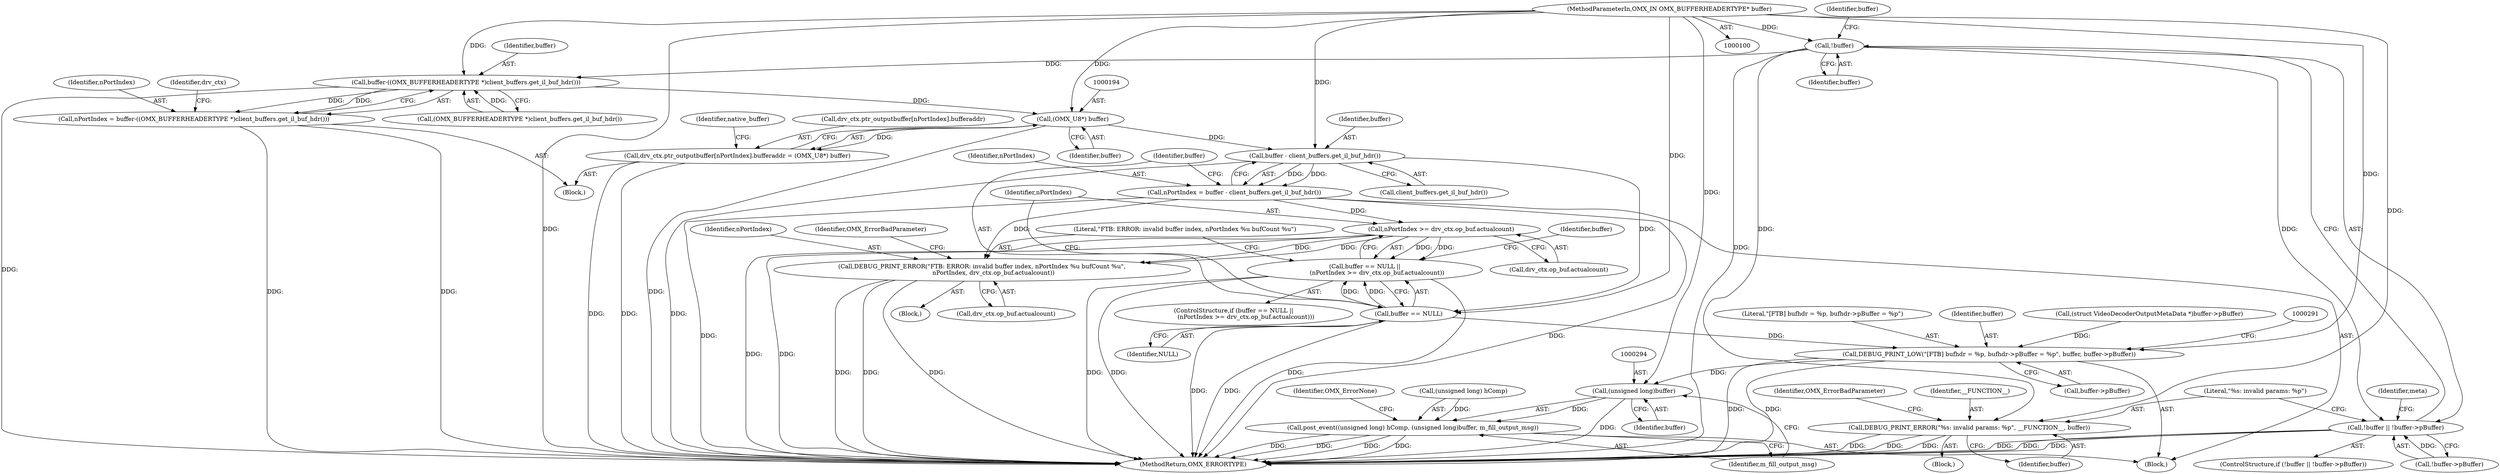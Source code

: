 digraph "0_Android_5b82f4f90c3d531313714df4b936f92fb0ff15cf_1@pointer" {
"1000102" [label="(MethodParameterIn,OMX_IN OMX_BUFFERHEADERTYPE* buffer)"];
"1000122" [label="(Call,!buffer)"];
"1000121" [label="(Call,!buffer || !buffer->pBuffer)"];
"1000129" [label="(Call,DEBUG_PRINT_ERROR(\"%s: invalid params: %p\", __FUNCTION__, buffer))"];
"1000169" [label="(Call,buffer-((OMX_BUFFERHEADERTYPE *)client_buffers.get_il_buf_hdr()))"];
"1000167" [label="(Call,nPortIndex = buffer-((OMX_BUFFERHEADERTYPE *)client_buffers.get_il_buf_hdr()))"];
"1000193" [label="(Call,(OMX_U8*) buffer)"];
"1000185" [label="(Call,drv_ctx.ptr_outputbuffer[nPortIndex].bufferaddr = (OMX_U8*) buffer)"];
"1000241" [label="(Call,buffer - client_buffers.get_il_buf_hdr())"];
"1000239" [label="(Call,nPortIndex = buffer - client_buffers.get_il_buf_hdr())"];
"1000249" [label="(Call,nPortIndex >= drv_ctx.op_buf.actualcount)"];
"1000245" [label="(Call,buffer == NULL ||\n             (nPortIndex >= drv_ctx.op_buf.actualcount))"];
"1000257" [label="(Call,DEBUG_PRINT_ERROR(\"FTB: ERROR: invalid buffer index, nPortIndex %u bufCount %u\",\n            nPortIndex, drv_ctx.op_buf.actualcount))"];
"1000246" [label="(Call,buffer == NULL)"];
"1000283" [label="(Call,DEBUG_PRINT_LOW(\"[FTB] bufhdr = %p, bufhdr->pBuffer = %p\", buffer, buffer->pBuffer))"];
"1000293" [label="(Call,(unsigned long)buffer)"];
"1000289" [label="(Call,post_event((unsigned long) hComp, (unsigned long)buffer, m_fill_output_msg))"];
"1000168" [label="(Identifier,nPortIndex)"];
"1000128" [label="(Block,)"];
"1000260" [label="(Call,drv_ctx.op_buf.actualcount)"];
"1000246" [label="(Call,buffer == NULL)"];
"1000195" [label="(Identifier,buffer)"];
"1000185" [label="(Call,drv_ctx.ptr_outputbuffer[nPortIndex].bufferaddr = (OMX_U8*) buffer)"];
"1000245" [label="(Call,buffer == NULL ||\n             (nPortIndex >= drv_ctx.op_buf.actualcount))"];
"1000251" [label="(Call,drv_ctx.op_buf.actualcount)"];
"1000193" [label="(Call,(OMX_U8*) buffer)"];
"1000110" [label="(Block,)"];
"1000256" [label="(Block,)"];
"1000249" [label="(Call,nPortIndex >= drv_ctx.op_buf.actualcount)"];
"1000122" [label="(Call,!buffer)"];
"1000169" [label="(Call,buffer-((OMX_BUFFERHEADERTYPE *)client_buffers.get_il_buf_hdr()))"];
"1000296" [label="(Identifier,m_fill_output_msg)"];
"1000293" [label="(Call,(unsigned long)buffer)"];
"1000298" [label="(Identifier,OMX_ErrorNone)"];
"1000120" [label="(ControlStructure,if (!buffer || !buffer->pBuffer))"];
"1000171" [label="(Call,(OMX_BUFFERHEADERTYPE *)client_buffers.get_il_buf_hdr())"];
"1000170" [label="(Identifier,buffer)"];
"1000270" [label="(Identifier,buffer)"];
"1000241" [label="(Call,buffer - client_buffers.get_il_buf_hdr())"];
"1000239" [label="(Call,nPortIndex = buffer - client_buffers.get_il_buf_hdr())"];
"1000257" [label="(Call,DEBUG_PRINT_ERROR(\"FTB: ERROR: invalid buffer index, nPortIndex %u bufCount %u\",\n            nPortIndex, drv_ctx.op_buf.actualcount))"];
"1000259" [label="(Identifier,nPortIndex)"];
"1000178" [label="(Identifier,drv_ctx)"];
"1000284" [label="(Literal,\"[FTB] bufhdr = %p, bufhdr->pBuffer = %p\")"];
"1000299" [label="(MethodReturn,OMX_ERRORTYPE)"];
"1000240" [label="(Identifier,nPortIndex)"];
"1000244" [label="(ControlStructure,if (buffer == NULL ||\n             (nPortIndex >= drv_ctx.op_buf.actualcount)))"];
"1000186" [label="(Call,drv_ctx.ptr_outputbuffer[nPortIndex].bufferaddr)"];
"1000285" [label="(Identifier,buffer)"];
"1000131" [label="(Identifier,__FUNCTION__)"];
"1000243" [label="(Call,client_buffers.get_il_buf_hdr())"];
"1000242" [label="(Identifier,buffer)"];
"1000295" [label="(Identifier,buffer)"];
"1000250" [label="(Identifier,nPortIndex)"];
"1000248" [label="(Identifier,NULL)"];
"1000289" [label="(Call,post_event((unsigned long) hComp, (unsigned long)buffer, m_fill_output_msg))"];
"1000290" [label="(Call,(unsigned long) hComp)"];
"1000137" [label="(Call,(struct VideoDecoderOutputMetaData *)buffer->pBuffer)"];
"1000258" [label="(Literal,\"FTB: ERROR: invalid buffer index, nPortIndex %u bufCount %u\")"];
"1000132" [label="(Identifier,buffer)"];
"1000199" [label="(Identifier,native_buffer)"];
"1000121" [label="(Call,!buffer || !buffer->pBuffer)"];
"1000286" [label="(Call,buffer->pBuffer)"];
"1000247" [label="(Identifier,buffer)"];
"1000283" [label="(Call,DEBUG_PRINT_LOW(\"[FTB] bufhdr = %p, bufhdr->pBuffer = %p\", buffer, buffer->pBuffer))"];
"1000266" [label="(Identifier,OMX_ErrorBadParameter)"];
"1000123" [label="(Identifier,buffer)"];
"1000103" [label="(Block,)"];
"1000130" [label="(Literal,\"%s: invalid params: %p\")"];
"1000124" [label="(Call,!buffer->pBuffer)"];
"1000129" [label="(Call,DEBUG_PRINT_ERROR(\"%s: invalid params: %p\", __FUNCTION__, buffer))"];
"1000126" [label="(Identifier,buffer)"];
"1000136" [label="(Identifier,meta)"];
"1000102" [label="(MethodParameterIn,OMX_IN OMX_BUFFERHEADERTYPE* buffer)"];
"1000134" [label="(Identifier,OMX_ErrorBadParameter)"];
"1000167" [label="(Call,nPortIndex = buffer-((OMX_BUFFERHEADERTYPE *)client_buffers.get_il_buf_hdr()))"];
"1000102" -> "1000100"  [label="AST: "];
"1000102" -> "1000299"  [label="DDG: "];
"1000102" -> "1000122"  [label="DDG: "];
"1000102" -> "1000129"  [label="DDG: "];
"1000102" -> "1000169"  [label="DDG: "];
"1000102" -> "1000193"  [label="DDG: "];
"1000102" -> "1000241"  [label="DDG: "];
"1000102" -> "1000246"  [label="DDG: "];
"1000102" -> "1000283"  [label="DDG: "];
"1000102" -> "1000293"  [label="DDG: "];
"1000122" -> "1000121"  [label="AST: "];
"1000122" -> "1000123"  [label="CFG: "];
"1000123" -> "1000122"  [label="AST: "];
"1000126" -> "1000122"  [label="CFG: "];
"1000121" -> "1000122"  [label="CFG: "];
"1000122" -> "1000299"  [label="DDG: "];
"1000122" -> "1000121"  [label="DDG: "];
"1000122" -> "1000129"  [label="DDG: "];
"1000122" -> "1000169"  [label="DDG: "];
"1000121" -> "1000120"  [label="AST: "];
"1000121" -> "1000124"  [label="CFG: "];
"1000124" -> "1000121"  [label="AST: "];
"1000130" -> "1000121"  [label="CFG: "];
"1000136" -> "1000121"  [label="CFG: "];
"1000121" -> "1000299"  [label="DDG: "];
"1000121" -> "1000299"  [label="DDG: "];
"1000121" -> "1000299"  [label="DDG: "];
"1000124" -> "1000121"  [label="DDG: "];
"1000129" -> "1000128"  [label="AST: "];
"1000129" -> "1000132"  [label="CFG: "];
"1000130" -> "1000129"  [label="AST: "];
"1000131" -> "1000129"  [label="AST: "];
"1000132" -> "1000129"  [label="AST: "];
"1000134" -> "1000129"  [label="CFG: "];
"1000129" -> "1000299"  [label="DDG: "];
"1000129" -> "1000299"  [label="DDG: "];
"1000129" -> "1000299"  [label="DDG: "];
"1000169" -> "1000167"  [label="AST: "];
"1000169" -> "1000171"  [label="CFG: "];
"1000170" -> "1000169"  [label="AST: "];
"1000171" -> "1000169"  [label="AST: "];
"1000167" -> "1000169"  [label="CFG: "];
"1000169" -> "1000299"  [label="DDG: "];
"1000169" -> "1000167"  [label="DDG: "];
"1000169" -> "1000167"  [label="DDG: "];
"1000171" -> "1000169"  [label="DDG: "];
"1000169" -> "1000193"  [label="DDG: "];
"1000167" -> "1000110"  [label="AST: "];
"1000168" -> "1000167"  [label="AST: "];
"1000178" -> "1000167"  [label="CFG: "];
"1000167" -> "1000299"  [label="DDG: "];
"1000167" -> "1000299"  [label="DDG: "];
"1000193" -> "1000185"  [label="AST: "];
"1000193" -> "1000195"  [label="CFG: "];
"1000194" -> "1000193"  [label="AST: "];
"1000195" -> "1000193"  [label="AST: "];
"1000185" -> "1000193"  [label="CFG: "];
"1000193" -> "1000299"  [label="DDG: "];
"1000193" -> "1000185"  [label="DDG: "];
"1000193" -> "1000241"  [label="DDG: "];
"1000185" -> "1000110"  [label="AST: "];
"1000186" -> "1000185"  [label="AST: "];
"1000199" -> "1000185"  [label="CFG: "];
"1000185" -> "1000299"  [label="DDG: "];
"1000185" -> "1000299"  [label="DDG: "];
"1000241" -> "1000239"  [label="AST: "];
"1000241" -> "1000243"  [label="CFG: "];
"1000242" -> "1000241"  [label="AST: "];
"1000243" -> "1000241"  [label="AST: "];
"1000239" -> "1000241"  [label="CFG: "];
"1000241" -> "1000299"  [label="DDG: "];
"1000241" -> "1000239"  [label="DDG: "];
"1000241" -> "1000239"  [label="DDG: "];
"1000241" -> "1000246"  [label="DDG: "];
"1000239" -> "1000103"  [label="AST: "];
"1000240" -> "1000239"  [label="AST: "];
"1000247" -> "1000239"  [label="CFG: "];
"1000239" -> "1000299"  [label="DDG: "];
"1000239" -> "1000299"  [label="DDG: "];
"1000239" -> "1000249"  [label="DDG: "];
"1000239" -> "1000257"  [label="DDG: "];
"1000249" -> "1000245"  [label="AST: "];
"1000249" -> "1000251"  [label="CFG: "];
"1000250" -> "1000249"  [label="AST: "];
"1000251" -> "1000249"  [label="AST: "];
"1000245" -> "1000249"  [label="CFG: "];
"1000249" -> "1000299"  [label="DDG: "];
"1000249" -> "1000299"  [label="DDG: "];
"1000249" -> "1000245"  [label="DDG: "];
"1000249" -> "1000245"  [label="DDG: "];
"1000249" -> "1000257"  [label="DDG: "];
"1000249" -> "1000257"  [label="DDG: "];
"1000245" -> "1000244"  [label="AST: "];
"1000245" -> "1000246"  [label="CFG: "];
"1000246" -> "1000245"  [label="AST: "];
"1000258" -> "1000245"  [label="CFG: "];
"1000270" -> "1000245"  [label="CFG: "];
"1000245" -> "1000299"  [label="DDG: "];
"1000245" -> "1000299"  [label="DDG: "];
"1000245" -> "1000299"  [label="DDG: "];
"1000246" -> "1000245"  [label="DDG: "];
"1000246" -> "1000245"  [label="DDG: "];
"1000257" -> "1000256"  [label="AST: "];
"1000257" -> "1000260"  [label="CFG: "];
"1000258" -> "1000257"  [label="AST: "];
"1000259" -> "1000257"  [label="AST: "];
"1000260" -> "1000257"  [label="AST: "];
"1000266" -> "1000257"  [label="CFG: "];
"1000257" -> "1000299"  [label="DDG: "];
"1000257" -> "1000299"  [label="DDG: "];
"1000257" -> "1000299"  [label="DDG: "];
"1000246" -> "1000248"  [label="CFG: "];
"1000247" -> "1000246"  [label="AST: "];
"1000248" -> "1000246"  [label="AST: "];
"1000250" -> "1000246"  [label="CFG: "];
"1000246" -> "1000299"  [label="DDG: "];
"1000246" -> "1000299"  [label="DDG: "];
"1000246" -> "1000283"  [label="DDG: "];
"1000283" -> "1000103"  [label="AST: "];
"1000283" -> "1000286"  [label="CFG: "];
"1000284" -> "1000283"  [label="AST: "];
"1000285" -> "1000283"  [label="AST: "];
"1000286" -> "1000283"  [label="AST: "];
"1000291" -> "1000283"  [label="CFG: "];
"1000283" -> "1000299"  [label="DDG: "];
"1000283" -> "1000299"  [label="DDG: "];
"1000137" -> "1000283"  [label="DDG: "];
"1000283" -> "1000293"  [label="DDG: "];
"1000293" -> "1000289"  [label="AST: "];
"1000293" -> "1000295"  [label="CFG: "];
"1000294" -> "1000293"  [label="AST: "];
"1000295" -> "1000293"  [label="AST: "];
"1000296" -> "1000293"  [label="CFG: "];
"1000293" -> "1000299"  [label="DDG: "];
"1000293" -> "1000289"  [label="DDG: "];
"1000289" -> "1000103"  [label="AST: "];
"1000289" -> "1000296"  [label="CFG: "];
"1000290" -> "1000289"  [label="AST: "];
"1000296" -> "1000289"  [label="AST: "];
"1000298" -> "1000289"  [label="CFG: "];
"1000289" -> "1000299"  [label="DDG: "];
"1000289" -> "1000299"  [label="DDG: "];
"1000289" -> "1000299"  [label="DDG: "];
"1000289" -> "1000299"  [label="DDG: "];
"1000290" -> "1000289"  [label="DDG: "];
}
